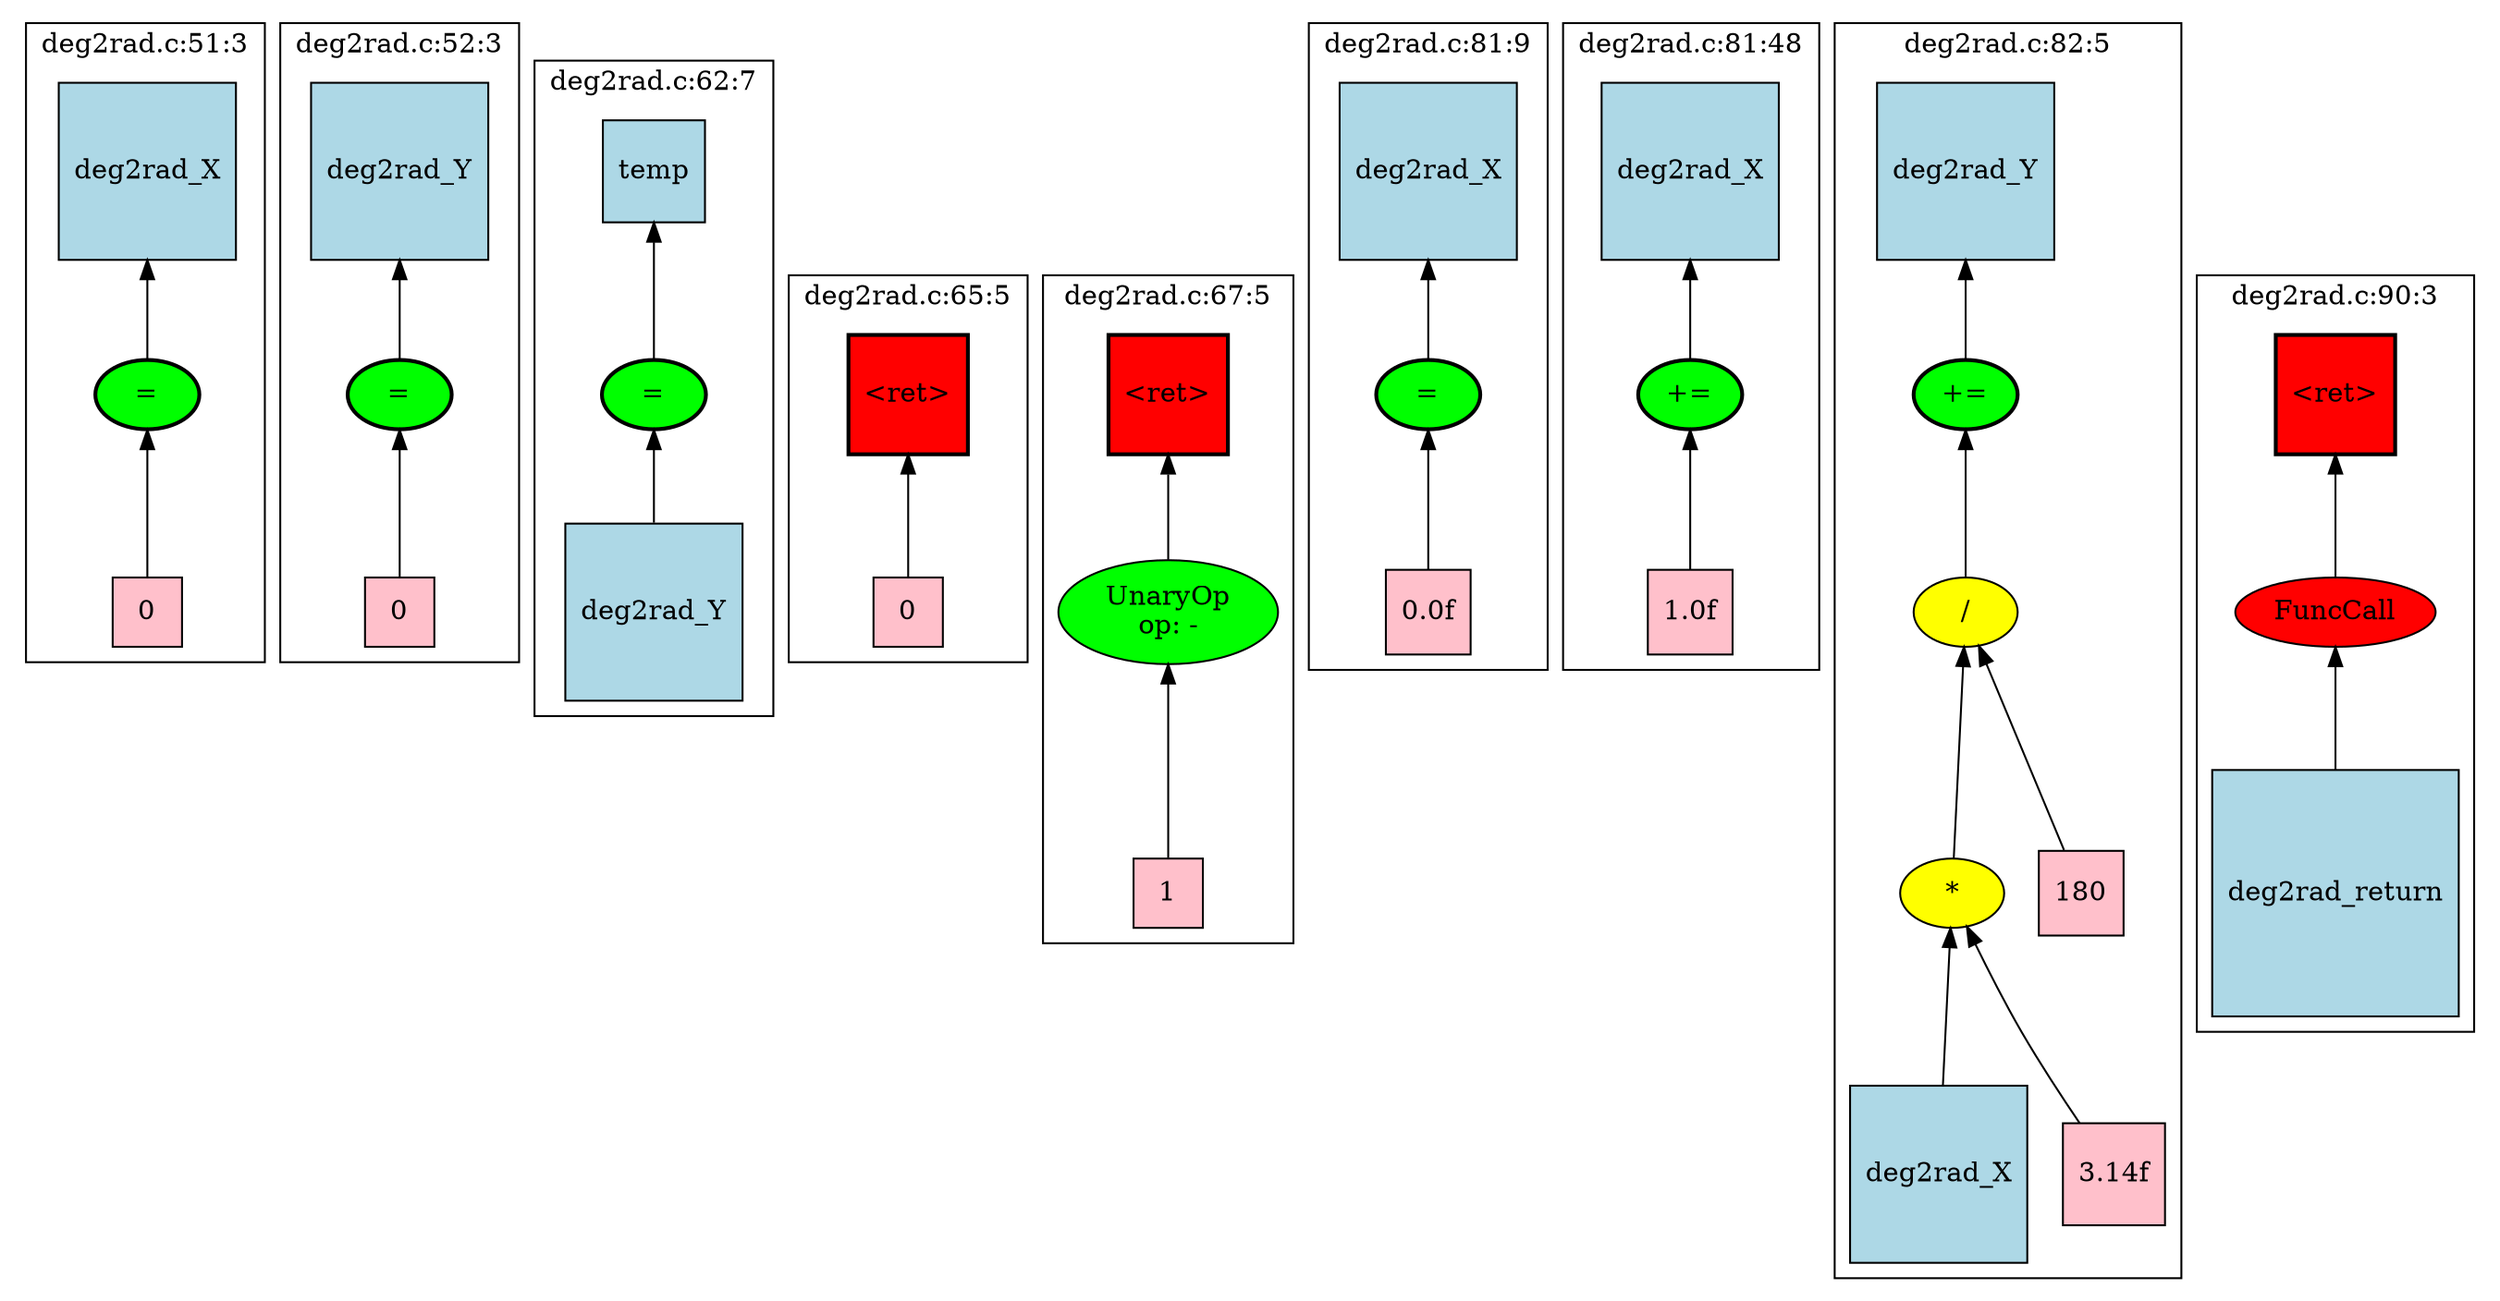 strict graph "" {
	graph [bb="0,0,1060,579",
		newrank=true
	];
	node [label="\N"];
	{
		graph [rank=same,
			rankdir=LR
		];
		rank2	[height=0.5,
			label="",
			pos="0.5,400.5",
			style=invis,
			width=0.013889];
		50	[fillcolor=green,
			height=0.5,
			label="=",
			pos="58.5,400.5",
			style="filled,bold",
			width=0.75];
		rank2 -- 50	[pos="1.4062,400.5 11.368,400.5 21.33,400.5 31.291,400.5",
			style=invis];
		53	[fillcolor=green,
			height=0.5,
			label="=",
			pos="164.5,400.5",
			style="filled,bold",
			width=0.75];
		50 -- 53	[pos="85.828,400.5 103.04,400.5 120.25,400.5 137.46,400.5",
			style=invis];
		66	[fillcolor=green,
			height=0.5,
			label="=",
			pos="270.5,400.5",
			style="filled,bold",
			width=0.75];
		53 -- 66	[pos="191.83,400.5 209.04,400.5 226.25,400.5 243.46,400.5",
			style=invis];
		74	[fillcolor=red,
			height=0.65278,
			label="\<ret\>",
			pos="376.5,400.5",
			shape=square,
			style="filled,bold",
			width=0.65278];
		66 -- 74	[pos="297.83,400.5 316.16,400.5 334.5,400.5 352.84,400.5",
			style=invis];
		76	[fillcolor=red,
			height=0.65278,
			label="\<ret\>",
			pos="488.5,400.5",
			shape=square,
			style="filled,bold",
			width=0.65278];
		74 -- 76	[pos="400.12,400.5 421.64,400.5 443.16,400.5 464.68,400.5",
			style=invis];
		92	[fillcolor=green,
			height=0.5,
			label="=",
			pos="600.5,400.5",
			style="filled,bold",
			width=0.75];
		76 -- 92	[pos="512.12,400.5 532.49,400.5 552.86,400.5 573.23,400.5",
			style=invis];
		98	[fillcolor=green,
			height=0.5,
			label="+=",
			pos="709.5,400.5",
			style="filled,bold",
			width=0.75];
		92 -- 98	[pos="627.75,400.5 645.95,400.5 664.15,400.5 682.36,400.5",
			style=invis];
		101	[fillcolor=green,
			height=0.5,
			label="+=",
			pos="825.5,400.5",
			style="filled,bold",
			width=0.75];
		98 -- 101	[pos="736.69,400.5 757.27,400.5 777.86,400.5 798.44,400.5",
			style=invis];
		122	[fillcolor=red,
			height=0.65278,
			label="\<ret\>",
			pos="992.5,400.5",
			shape=square,
			style="filled,bold",
			width=0.65278];
		101 -- 122	[pos="852.57,400.5 891.38,400.5 930.19,400.5 969,400.5",
			style=invis];
		end	[height=0.5,
			label="",
			pos="1059.5,400.5",
			style=invis,
			width=0.013889];
		122 -- end	[pos="1016.1,400.5 1030.3,400.5 1044.6,400.5 1058.8,400.5",
			style=invis];
	}
	subgraph cluster50 {
		graph [bb="9.5,276.5,107.5,571",
			label="deg2rad.c:51:3",
			lheight=0.21,
			lp="58.5,559.5",
			lwidth=1.14
		];
		50;
		52	[fillcolor=pink,
			height=0.5,
			label=0,
			pos="58.5,302.5",
			shape=square,
			style=filled,
			width=0.5];
		50 -- 52	[dir=back,
			pos="s,58.5,382.34 58.5,372.11 58.5,355.49 58.5,334.8 58.5,320.51"];
		51	[fillcolor=lightblue,
			height=1.0694,
			label=deg2rad_X,
			pos="58.5,501.5",
			shape=square,
			style=filled,
			width=1.0694];
		51 -- 50	[dir=back,
			pos="s,58.5,462.79 58.5,452.66 58.5,440.49 58.5,428.18 58.5,418.69"];
	}
	subgraph cluster53 {
		graph [bb="115.5,276.5,213.5,571",
			label="deg2rad.c:52:3",
			lheight=0.21,
			lp="164.5,559.5",
			lwidth=1.14
		];
		53;
		55	[fillcolor=pink,
			height=0.5,
			label=0,
			pos="164.5,302.5",
			shape=square,
			style=filled,
			width=0.5];
		53 -- 55	[dir=back,
			pos="s,164.5,382.34 164.5,372.11 164.5,355.49 164.5,334.8 164.5,320.51"];
		54	[fillcolor=lightblue,
			height=1.0694,
			label=deg2rad_Y,
			pos="164.5,501.5",
			shape=square,
			style=filled,
			width=1.0694];
		54 -- 53	[dir=back,
			pos="s,164.5,462.79 164.5,452.66 164.5,440.49 164.5,428.18 164.5,418.69"];
	}
	subgraph cluster66 {
		graph [bb="221.5,256,319.5,554.5",
			label="deg2rad.c:62:7",
			lheight=0.21,
			lp="270.5,543",
			lwidth=1.14
		];
		66;
		69	[fillcolor=lightblue,
			height=1.0694,
			label=deg2rad_Y,
			pos="270.5,302.5",
			shape=square,
			style=filled,
			width=1.0694];
		66 -- 69	[dir=back,
			pos="s,270.5,382.34 270.5,372.16 270.5,362.53 270.5,351.53 270.5,341.2"];
		67	[fillcolor=lightblue,
			height=0.61111,
			label=temp,
			pos="270.5,501.5",
			shape=square,
			style=filled,
			width=0.61111];
		67 -- 66	[dir=back,
			pos="s,270.5,479.02 270.5,468.64 270.5,452.05 270.5,432.4 270.5,418.66"];
	}
	subgraph cluster74 {
		graph [bb="327.5,276.5,425.5,455",
			label="deg2rad.c:65:5",
			lheight=0.21,
			lp="376.5,443.5",
			lwidth=1.14
		];
		74;
		75	[fillcolor=pink,
			height=0.5,
			label=0,
			pos="376.5,302.5",
			shape=square,
			style=filled,
			width=0.5];
		74 -- 75	[dir=back,
			pos="s,376.5,376.75 376.5,366.53 376.5,351.12 376.5,333.4 376.5,320.68"];
	}
	subgraph cluster76 {
		graph [bb="433.5,152.5,543.5,455",
			label="deg2rad.c:67:5",
			lheight=0.21,
			lp="488.5,443.5",
			lwidth=1.14
		];
		76;
		77	[fillcolor=green,
			height=0.74639,
			label="UnaryOp
op: -",
			pos="488.5,302.5",
			style=filled,
			width=1.316];
		76 -- 77	[dir=back,
			pos="s,488.5,376.75 488.5,366.56 488.5,354.44 488.5,340.9 488.5,329.48"];
		78	[fillcolor=pink,
			height=0.5,
			label=1,
			pos="488.5,178.5",
			shape=square,
			style=filled,
			width=0.5];
		77 -- 78	[dir=back,
			pos="s,488.5,275.63 488.5,265.33 488.5,242.65 488.5,214.45 488.5,196.7"];
	}
	subgraph cluster92 {
		graph [bb="551.5,275.5,649.5,571",
			label="deg2rad.c:81:9",
			lheight=0.21,
			lp="600.5,559.5",
			lwidth=1.14
		];
		92;
		94	[fillcolor=pink,
			height=0.52778,
			label="0.0f",
			pos="600.5,302.5",
			shape=square,
			style=filled,
			width=0.52778];
		92 -- 94	[dir=back,
			pos="s,600.5,382.34 600.5,371.92 600.5,355.83 600.5,335.99 600.5,321.82"];
		93	[fillcolor=lightblue,
			height=1.0694,
			label=deg2rad_X,
			pos="600.5,501.5",
			shape=square,
			style=filled,
			width=1.0694];
		93 -- 92	[dir=back,
			pos="s,600.5,462.79 600.5,452.66 600.5,440.49 600.5,428.18 600.5,418.69"];
	}
	subgraph cluster98 {
		graph [bb="657.5,275.5,761.5,571",
			label="deg2rad.c:81:48",
			lheight=0.21,
			lp="709.5,559.5",
			lwidth=1.22
		];
		98;
		100	[fillcolor=pink,
			height=0.52778,
			label="1.0f",
			pos="709.5,302.5",
			shape=square,
			style=filled,
			width=0.52778];
		98 -- 100	[dir=back,
			pos="s,709.5,382.34 709.5,371.92 709.5,355.83 709.5,335.99 709.5,321.82"];
		99	[fillcolor=lightblue,
			height=1.0694,
			label=deg2rad_X,
			pos="709.5,501.5",
			shape=square,
			style=filled,
			width=1.0694];
		99 -- 98	[dir=back,
			pos="s,709.5,462.79 709.5,452.66 709.5,440.49 709.5,428.18 709.5,418.69"];
	}
	subgraph cluster101 {
		graph [bb="769.5,8,926.5,571",
			label="deg2rad.c:82:5",
			lheight=0.21,
			lp="848,559.5",
			lwidth=1.14
		];
		101;
		103	[fillcolor=yellow,
			height=0.5,
			label="/",
			pos="825.5,302.5",
			style=filled,
			width=0.75];
		101 -- 103	[dir=back,
			pos="s,825.5,382.34 825.5,372.11 825.5,355.49 825.5,334.8 825.5,320.51"];
		104	[fillcolor=yellow,
			height=0.5,
			label="*",
			pos="821.5,178.5",
			style=filled,
			width=0.75];
		103 -- 104	[dir=back,
			pos="s,824.94,284.28 824.6,274.15 823.82,250.4 822.72,216.76 822.06,196.63"];
		107	[fillcolor=pink,
			height=0.51389,
			label=180,
			pos="885.5,178.5",
			shape=square,
			style=filled,
			width=0.51389];
		103 -- 107	[dir=back,
			pos="s,833.47,285.3 837.92,276.26 849.5,252.71 866.48,218.17 876.72,197.35"];
		105	[fillcolor=lightblue,
			height=1.0694,
			label=deg2rad_X,
			pos="816.5,54.5",
			shape=square,
			style=filled,
			width=1.0694];
		104 -- 105	[dir=back,
			pos="s,820.79,160.28 820.38,150.05 819.69,133.28 818.8,111.6 818.05,93.23"];
		106	[fillcolor=pink,
			height=0.625,
			label="3.14f",
			pos="895.5,54.5",
			shape=square,
			style=filled,
			width=0.625];
		104 -- 106	[dir=back,
			pos="s,831.17,161.55 836.53,152.73 849.97,130.56 869.48,98.396 882.33,77.219"];
		102	[fillcolor=lightblue,
			height=1.0694,
			label=deg2rad_Y,
			pos="825.5,501.5",
			shape=square,
			style=filled,
			width=1.0694];
		102 -- 101	[dir=back,
			pos="s,825.5,462.79 825.5,452.66 825.5,440.49 825.5,428.18 825.5,418.69"];
	}
	subgraph cluster122 {
		graph [bb="934.5,121,1050.5,455",
			label="deg2rad.c:90:3",
			lheight=0.21,
			lp="992.5,443.5",
			lwidth=1.14
		];
		122;
		123	[fillcolor=red,
			height=0.5,
			label=FuncCall,
			pos="992.5,302.5",
			style=filled,
			width=1.1916];
		122 -- 123	[dir=back,
			pos="s,992.5,376.75 992.5,366.53 992.5,351.12 992.5,333.4 992.5,320.68"];
		124	[fillcolor=lightblue,
			height=1.375,
			label=deg2rad_return,
			pos="992.5,178.5",
			shape=square,
			style=filled,
			width=1.375];
		123 -- 124	[dir=back,
			pos="s,992.5,284.28 992.5,274.19 992.5,260.65 992.5,243.88 992.5,228.23"];
	}
	rank1	[height=0.5,
		label="",
		pos="0.5,501.5",
		style=invis,
		width=0.013889];
	rank1 -- rank2	[pos="0.5,483.26 0.5,465.08 0.5,436.64 0.5,418.55",
		style=invis];
}
